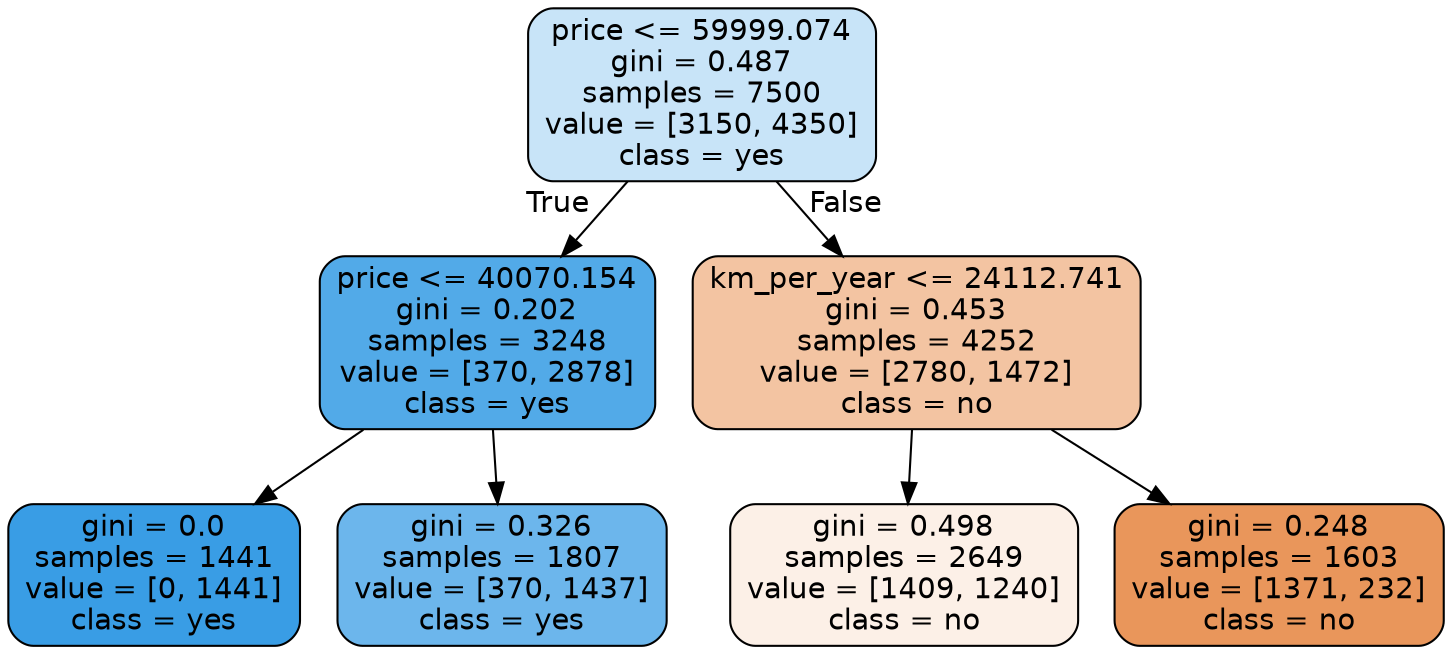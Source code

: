 digraph Tree {
node [shape=box, style="filled, rounded", color="black", fontname="helvetica"] ;
edge [fontname="helvetica"] ;
0 [label="price <= 59999.074\ngini = 0.487\nsamples = 7500\nvalue = [3150, 4350]\nclass = yes", fillcolor="#c8e4f8"] ;
1 [label="price <= 40070.154\ngini = 0.202\nsamples = 3248\nvalue = [370, 2878]\nclass = yes", fillcolor="#52aae8"] ;
0 -> 1 [labeldistance=2.5, labelangle=45, headlabel="True"] ;
2 [label="gini = 0.0\nsamples = 1441\nvalue = [0, 1441]\nclass = yes", fillcolor="#399de5"] ;
1 -> 2 ;
3 [label="gini = 0.326\nsamples = 1807\nvalue = [370, 1437]\nclass = yes", fillcolor="#6cb6ec"] ;
1 -> 3 ;
4 [label="km_per_year <= 24112.741\ngini = 0.453\nsamples = 4252\nvalue = [2780, 1472]\nclass = no", fillcolor="#f3c4a2"] ;
0 -> 4 [labeldistance=2.5, labelangle=-45, headlabel="False"] ;
5 [label="gini = 0.498\nsamples = 2649\nvalue = [1409, 1240]\nclass = no", fillcolor="#fcf0e7"] ;
4 -> 5 ;
6 [label="gini = 0.248\nsamples = 1603\nvalue = [1371, 232]\nclass = no", fillcolor="#e9965b"] ;
4 -> 6 ;
}
